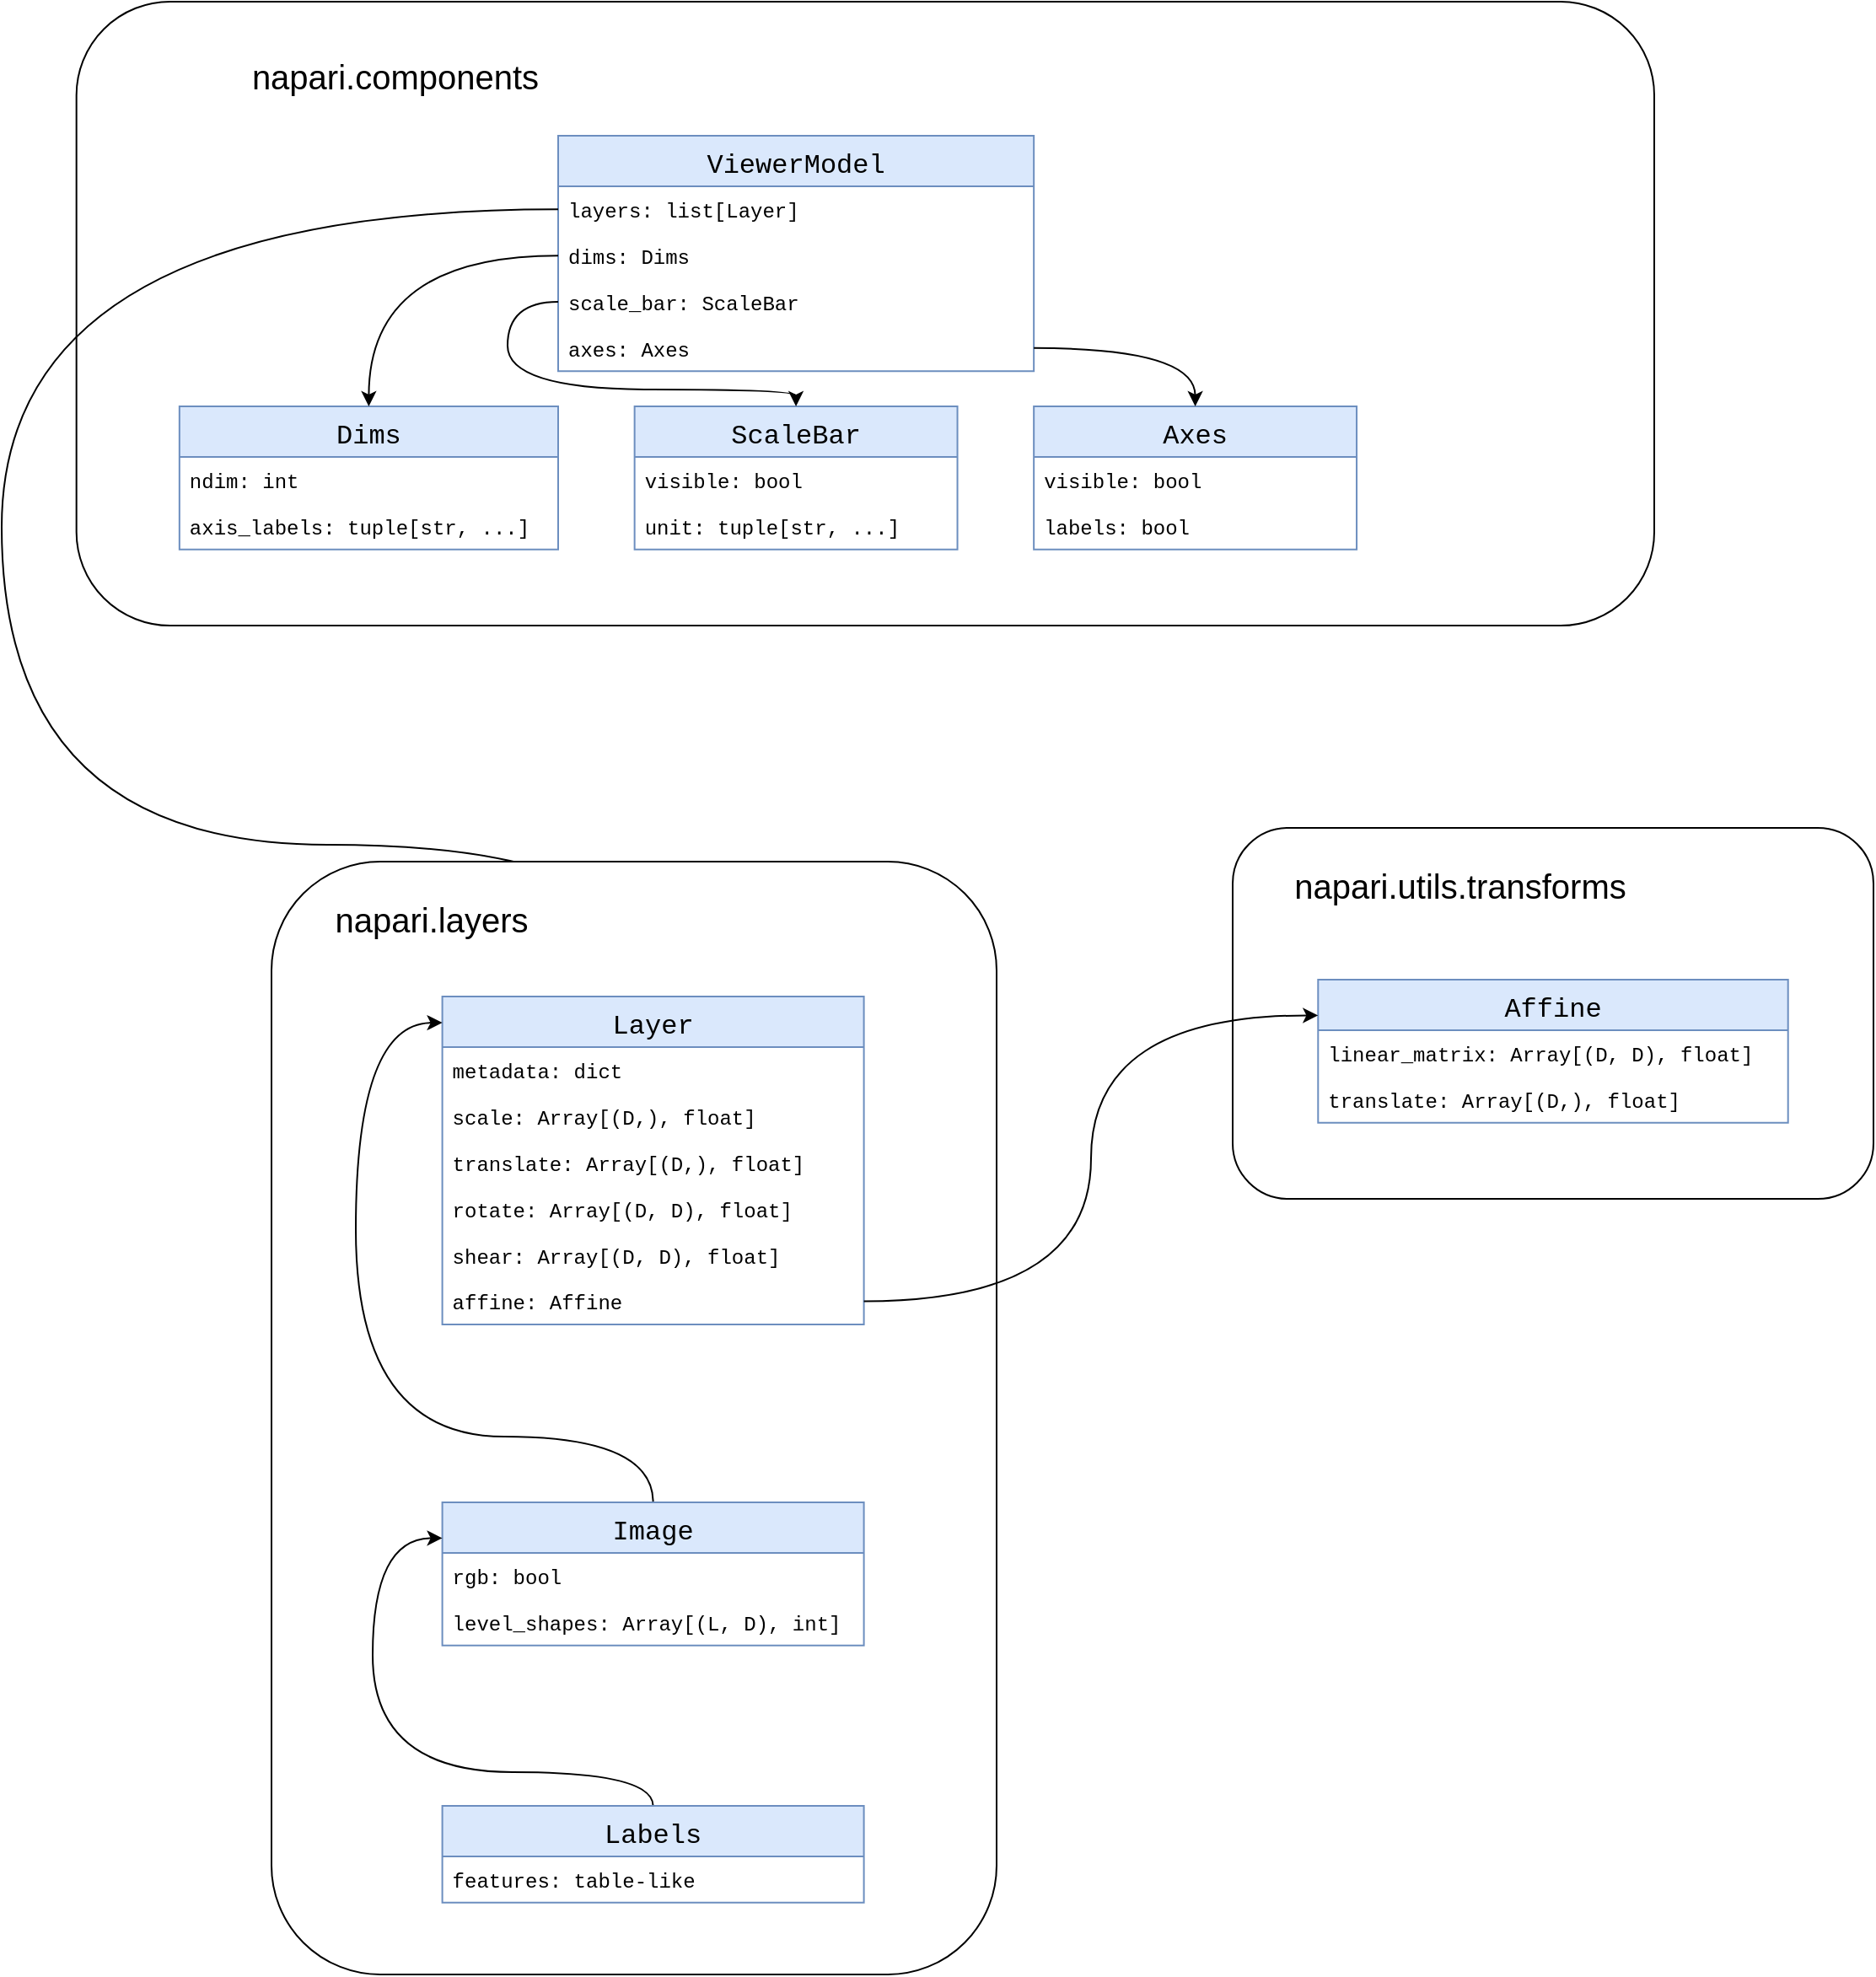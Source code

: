 <mxfile version="20.2.5" type="github">
  <diagram id="C5RBs43oDa-KdzZeNtuy" name="Page-1">
    <mxGraphModel dx="1240" dy="697" grid="1" gridSize="10" guides="1" tooltips="1" connect="1" arrows="1" fold="1" page="1" pageScale="1" pageWidth="827" pageHeight="1169" math="0" shadow="0">
      <root>
        <mxCell id="WIyWlLk6GJQsqaUBKTNV-0" />
        <mxCell id="WIyWlLk6GJQsqaUBKTNV-1" parent="WIyWlLk6GJQsqaUBKTNV-0" />
        <mxCell id="urKNFZyR7NJDDOvEf_uz-54" value="" style="group" parent="WIyWlLk6GJQsqaUBKTNV-1" vertex="1" connectable="0">
          <mxGeometry x="480" y="60" width="950" height="370" as="geometry" />
        </mxCell>
        <mxCell id="urKNFZyR7NJDDOvEf_uz-5" value="" style="rounded=1;whiteSpace=wrap;html=1;fillColor=default;" parent="urKNFZyR7NJDDOvEf_uz-54" vertex="1">
          <mxGeometry x="14.337" width="935.663" height="370" as="geometry" />
        </mxCell>
        <mxCell id="urKNFZyR7NJDDOvEf_uz-6" value="ViewerModel" style="swimlane;fontStyle=0;childLayout=stackLayout;horizontal=1;startSize=30;horizontalStack=0;resizeParent=1;resizeParentMax=0;resizeLast=0;collapsible=1;marginBottom=0;fontSize=16;fillColor=#dae8fc;strokeColor=#6c8ebf;fontFamily=Courier New;" parent="urKNFZyR7NJDDOvEf_uz-54" vertex="1">
          <mxGeometry x="300.003" y="79.48" width="282.075" height="139.63" as="geometry" />
        </mxCell>
        <mxCell id="urKNFZyR7NJDDOvEf_uz-7" value="layers: list[Layer]" style="text;strokeColor=none;fillColor=none;align=left;verticalAlign=middle;spacingLeft=4;spacingRight=4;overflow=hidden;points=[[0,0.5],[1,0.5]];portConstraint=eastwest;rotatable=0;fontSize=12;fontFamily=Courier New;" parent="urKNFZyR7NJDDOvEf_uz-6" vertex="1">
          <mxGeometry y="30" width="282.075" height="27.407" as="geometry" />
        </mxCell>
        <mxCell id="urKNFZyR7NJDDOvEf_uz-50" value="dims: Dims" style="text;strokeColor=none;fillColor=none;align=left;verticalAlign=middle;spacingLeft=4;spacingRight=4;overflow=hidden;points=[[0,0.5],[1,0.5]];portConstraint=eastwest;rotatable=0;fontSize=12;fontFamily=Courier New;" parent="urKNFZyR7NJDDOvEf_uz-6" vertex="1">
          <mxGeometry y="57.407" width="282.075" height="27.407" as="geometry" />
        </mxCell>
        <mxCell id="urKNFZyR7NJDDOvEf_uz-8" value="scale_bar: ScaleBar" style="text;strokeColor=none;fillColor=none;align=left;verticalAlign=middle;spacingLeft=4;spacingRight=4;overflow=hidden;points=[[0,0.5],[1,0.5]];portConstraint=eastwest;rotatable=0;fontSize=12;fontFamily=Courier New;" parent="urKNFZyR7NJDDOvEf_uz-6" vertex="1">
          <mxGeometry y="84.815" width="282.075" height="27.407" as="geometry" />
        </mxCell>
        <mxCell id="fk5IQ1vkFYfIm3PTCyGs-22" value="axes: Axes" style="text;strokeColor=none;fillColor=none;align=left;verticalAlign=middle;spacingLeft=4;spacingRight=4;overflow=hidden;points=[[0,0.5],[1,0.5]];portConstraint=eastwest;rotatable=0;fontSize=12;fontFamily=Courier New;" vertex="1" parent="urKNFZyR7NJDDOvEf_uz-6">
          <mxGeometry y="112.222" width="282.075" height="27.407" as="geometry" />
        </mxCell>
        <mxCell id="urKNFZyR7NJDDOvEf_uz-9" value="Dims" style="swimlane;fontStyle=0;childLayout=stackLayout;horizontal=1;startSize=30;horizontalStack=0;resizeParent=1;resizeParentMax=0;resizeLast=0;collapsible=1;marginBottom=0;fontSize=16;fillColor=#dae8fc;strokeColor=#6c8ebf;fontFamily=Courier New;" parent="urKNFZyR7NJDDOvEf_uz-54" vertex="1">
          <mxGeometry x="75.42" y="240" width="224.58" height="84.815" as="geometry" />
        </mxCell>
        <mxCell id="urKNFZyR7NJDDOvEf_uz-10" value="ndim: int" style="text;strokeColor=none;fillColor=none;align=left;verticalAlign=middle;spacingLeft=4;spacingRight=4;overflow=hidden;points=[[0,0.5],[1,0.5]];portConstraint=eastwest;rotatable=0;fontSize=12;fontFamily=Courier New;" parent="urKNFZyR7NJDDOvEf_uz-9" vertex="1">
          <mxGeometry y="30" width="224.58" height="27.407" as="geometry" />
        </mxCell>
        <mxCell id="urKNFZyR7NJDDOvEf_uz-11" value="axis_labels: tuple[str, ...]" style="text;strokeColor=none;fillColor=none;align=left;verticalAlign=middle;spacingLeft=4;spacingRight=4;overflow=hidden;points=[[0,0.5],[1,0.5]];portConstraint=eastwest;rotatable=0;fontSize=12;fontFamily=Courier New;" parent="urKNFZyR7NJDDOvEf_uz-9" vertex="1">
          <mxGeometry y="57.407" width="224.58" height="27.407" as="geometry" />
        </mxCell>
        <mxCell id="urKNFZyR7NJDDOvEf_uz-13" value="&lt;font style=&quot;font-size: 20px;&quot;&gt;napari.components&lt;/font&gt;" style="text;html=1;strokeColor=none;fillColor=none;align=center;verticalAlign=middle;whiteSpace=wrap;rounded=0;" parent="urKNFZyR7NJDDOvEf_uz-54" vertex="1">
          <mxGeometry y="30" width="406.897" height="27.41" as="geometry" />
        </mxCell>
        <mxCell id="urKNFZyR7NJDDOvEf_uz-14" style="edgeStyle=orthogonalEdgeStyle;curved=1;rounded=0;orthogonalLoop=1;jettySize=auto;html=1;exitX=0;exitY=0.5;exitDx=0;exitDy=0;entryX=0.5;entryY=0;entryDx=0;entryDy=0;" parent="urKNFZyR7NJDDOvEf_uz-54" source="urKNFZyR7NJDDOvEf_uz-50" target="urKNFZyR7NJDDOvEf_uz-9" edge="1">
          <mxGeometry relative="1" as="geometry" />
        </mxCell>
        <mxCell id="urKNFZyR7NJDDOvEf_uz-17" value="ScaleBar" style="swimlane;fontStyle=0;childLayout=stackLayout;horizontal=1;startSize=30;horizontalStack=0;resizeParent=1;resizeParentMax=0;resizeLast=0;collapsible=1;marginBottom=0;fontSize=16;fillColor=#dae8fc;strokeColor=#6c8ebf;fontFamily=Courier New;" parent="urKNFZyR7NJDDOvEf_uz-54" vertex="1">
          <mxGeometry x="345.32" y="240" width="191.45" height="84.815" as="geometry" />
        </mxCell>
        <mxCell id="urKNFZyR7NJDDOvEf_uz-18" value="visible: bool" style="text;strokeColor=none;fillColor=none;align=left;verticalAlign=middle;spacingLeft=4;spacingRight=4;overflow=hidden;points=[[0,0.5],[1,0.5]];portConstraint=eastwest;rotatable=0;fontSize=12;fontFamily=Courier New;" parent="urKNFZyR7NJDDOvEf_uz-17" vertex="1">
          <mxGeometry y="30" width="191.45" height="27.407" as="geometry" />
        </mxCell>
        <mxCell id="fk5IQ1vkFYfIm3PTCyGs-21" value="unit: tuple[str, ...]" style="text;strokeColor=none;fillColor=none;align=left;verticalAlign=middle;spacingLeft=4;spacingRight=4;overflow=hidden;points=[[0,0.5],[1,0.5]];portConstraint=eastwest;rotatable=0;fontSize=12;fontFamily=Courier New;" vertex="1" parent="urKNFZyR7NJDDOvEf_uz-17">
          <mxGeometry y="57.407" width="191.45" height="27.407" as="geometry" />
        </mxCell>
        <mxCell id="urKNFZyR7NJDDOvEf_uz-20" style="edgeStyle=orthogonalEdgeStyle;rounded=0;orthogonalLoop=1;jettySize=auto;html=1;exitX=0;exitY=0.5;exitDx=0;exitDy=0;entryX=0.5;entryY=0;entryDx=0;entryDy=0;curved=1;" parent="urKNFZyR7NJDDOvEf_uz-54" source="urKNFZyR7NJDDOvEf_uz-8" target="urKNFZyR7NJDDOvEf_uz-17" edge="1">
          <mxGeometry relative="1" as="geometry">
            <Array as="points">
              <mxPoint x="270" y="178" />
              <mxPoint x="270" y="230" />
              <mxPoint x="441" y="230" />
            </Array>
          </mxGeometry>
        </mxCell>
        <mxCell id="fk5IQ1vkFYfIm3PTCyGs-23" value="Axes" style="swimlane;fontStyle=0;childLayout=stackLayout;horizontal=1;startSize=30;horizontalStack=0;resizeParent=1;resizeParentMax=0;resizeLast=0;collapsible=1;marginBottom=0;fontSize=16;fillColor=#dae8fc;strokeColor=#6c8ebf;fontFamily=Courier New;" vertex="1" parent="urKNFZyR7NJDDOvEf_uz-54">
          <mxGeometry x="582.08" y="240" width="191.45" height="84.815" as="geometry" />
        </mxCell>
        <mxCell id="fk5IQ1vkFYfIm3PTCyGs-24" value="visible: bool" style="text;strokeColor=none;fillColor=none;align=left;verticalAlign=middle;spacingLeft=4;spacingRight=4;overflow=hidden;points=[[0,0.5],[1,0.5]];portConstraint=eastwest;rotatable=0;fontSize=12;fontFamily=Courier New;" vertex="1" parent="fk5IQ1vkFYfIm3PTCyGs-23">
          <mxGeometry y="30" width="191.45" height="27.407" as="geometry" />
        </mxCell>
        <mxCell id="fk5IQ1vkFYfIm3PTCyGs-25" value="labels: bool" style="text;strokeColor=none;fillColor=none;align=left;verticalAlign=middle;spacingLeft=4;spacingRight=4;overflow=hidden;points=[[0,0.5],[1,0.5]];portConstraint=eastwest;rotatable=0;fontSize=12;fontFamily=Courier New;" vertex="1" parent="fk5IQ1vkFYfIm3PTCyGs-23">
          <mxGeometry y="57.407" width="191.45" height="27.407" as="geometry" />
        </mxCell>
        <mxCell id="fk5IQ1vkFYfIm3PTCyGs-26" style="edgeStyle=orthogonalEdgeStyle;curved=1;rounded=0;orthogonalLoop=1;jettySize=auto;html=1;exitX=1;exitY=0.5;exitDx=0;exitDy=0;entryX=0.5;entryY=0;entryDx=0;entryDy=0;" edge="1" parent="urKNFZyR7NJDDOvEf_uz-54" source="fk5IQ1vkFYfIm3PTCyGs-22" target="fk5IQ1vkFYfIm3PTCyGs-23">
          <mxGeometry relative="1" as="geometry" />
        </mxCell>
        <mxCell id="urKNFZyR7NJDDOvEf_uz-51" style="edgeStyle=orthogonalEdgeStyle;curved=1;rounded=0;orthogonalLoop=1;jettySize=auto;html=1;exitX=0;exitY=0.5;exitDx=0;exitDy=0;entryX=0.5;entryY=0;entryDx=0;entryDy=0;" parent="WIyWlLk6GJQsqaUBKTNV-1" source="urKNFZyR7NJDDOvEf_uz-7" target="urKNFZyR7NJDDOvEf_uz-21" edge="1">
          <mxGeometry relative="1" as="geometry">
            <Array as="points">
              <mxPoint x="450" y="183" />
              <mxPoint x="450" y="560" />
              <mxPoint x="836" y="560" />
            </Array>
          </mxGeometry>
        </mxCell>
        <mxCell id="urKNFZyR7NJDDOvEf_uz-53" value="" style="group" parent="WIyWlLk6GJQsqaUBKTNV-1" vertex="1" connectable="0">
          <mxGeometry x="600" y="570" width="440" height="660" as="geometry" />
        </mxCell>
        <mxCell id="urKNFZyR7NJDDOvEf_uz-40" value="" style="rounded=1;whiteSpace=wrap;html=1;fillColor=default;" parent="urKNFZyR7NJDDOvEf_uz-53" vertex="1">
          <mxGeometry x="10" width="430" height="660" as="geometry" />
        </mxCell>
        <mxCell id="urKNFZyR7NJDDOvEf_uz-21" value="Layer" style="swimlane;fontStyle=0;childLayout=stackLayout;horizontal=1;startSize=30;horizontalStack=0;resizeParent=1;resizeParentMax=0;resizeLast=0;collapsible=1;marginBottom=0;fontSize=16;fillColor=#dae8fc;strokeColor=#6c8ebf;fontFamily=Courier New;" parent="urKNFZyR7NJDDOvEf_uz-53" vertex="1">
          <mxGeometry x="111.3" y="80" width="250" height="194.444" as="geometry" />
        </mxCell>
        <mxCell id="urKNFZyR7NJDDOvEf_uz-24" value="metadata: dict" style="text;strokeColor=none;fillColor=none;align=left;verticalAlign=middle;spacingLeft=4;spacingRight=4;overflow=hidden;points=[[0,0.5],[1,0.5]];portConstraint=eastwest;rotatable=0;fontSize=12;fontFamily=Courier New;" parent="urKNFZyR7NJDDOvEf_uz-21" vertex="1">
          <mxGeometry y="30" width="250" height="27.407" as="geometry" />
        </mxCell>
        <mxCell id="urKNFZyR7NJDDOvEf_uz-25" value="scale: Array[(D,), float]" style="text;strokeColor=none;fillColor=none;align=left;verticalAlign=middle;spacingLeft=4;spacingRight=4;overflow=hidden;points=[[0,0.5],[1,0.5]];portConstraint=eastwest;rotatable=0;fontSize=12;fontFamily=Courier New;" parent="urKNFZyR7NJDDOvEf_uz-21" vertex="1">
          <mxGeometry y="57.407" width="250" height="27.407" as="geometry" />
        </mxCell>
        <mxCell id="urKNFZyR7NJDDOvEf_uz-26" value="translate: Array[(D,), float]" style="text;strokeColor=none;fillColor=none;align=left;verticalAlign=middle;spacingLeft=4;spacingRight=4;overflow=hidden;points=[[0,0.5],[1,0.5]];portConstraint=eastwest;rotatable=0;fontSize=12;fontFamily=Courier New;" parent="urKNFZyR7NJDDOvEf_uz-21" vertex="1">
          <mxGeometry y="84.815" width="250" height="27.407" as="geometry" />
        </mxCell>
        <mxCell id="urKNFZyR7NJDDOvEf_uz-27" value="rotate: Array[(D, D), float]" style="text;strokeColor=none;fillColor=none;align=left;verticalAlign=middle;spacingLeft=4;spacingRight=4;overflow=hidden;points=[[0,0.5],[1,0.5]];portConstraint=eastwest;rotatable=0;fontSize=12;fontFamily=Courier New;" parent="urKNFZyR7NJDDOvEf_uz-21" vertex="1">
          <mxGeometry y="112.222" width="250" height="27.407" as="geometry" />
        </mxCell>
        <mxCell id="urKNFZyR7NJDDOvEf_uz-28" value="shear: Array[(D, D), float]" style="text;strokeColor=none;fillColor=none;align=left;verticalAlign=middle;spacingLeft=4;spacingRight=4;overflow=hidden;points=[[0,0.5],[1,0.5]];portConstraint=eastwest;rotatable=0;fontSize=12;fontFamily=Courier New;" parent="urKNFZyR7NJDDOvEf_uz-21" vertex="1">
          <mxGeometry y="139.63" width="250" height="27.407" as="geometry" />
        </mxCell>
        <mxCell id="urKNFZyR7NJDDOvEf_uz-29" value="affine: Affine" style="text;strokeColor=none;fillColor=none;align=left;verticalAlign=middle;spacingLeft=4;spacingRight=4;overflow=hidden;points=[[0,0.5],[1,0.5]];portConstraint=eastwest;rotatable=0;fontSize=12;fontFamily=Courier New;" parent="urKNFZyR7NJDDOvEf_uz-21" vertex="1">
          <mxGeometry y="167.037" width="250" height="27.407" as="geometry" />
        </mxCell>
        <mxCell id="urKNFZyR7NJDDOvEf_uz-43" style="edgeStyle=orthogonalEdgeStyle;curved=1;rounded=0;orthogonalLoop=1;jettySize=auto;html=1;exitX=0.5;exitY=0;exitDx=0;exitDy=0;entryX=0;entryY=0.08;entryDx=0;entryDy=0;entryPerimeter=0;" parent="urKNFZyR7NJDDOvEf_uz-53" source="urKNFZyR7NJDDOvEf_uz-31" target="urKNFZyR7NJDDOvEf_uz-21" edge="1">
          <mxGeometry relative="1" as="geometry">
            <Array as="points">
              <mxPoint x="236" y="341" />
              <mxPoint x="60" y="341" />
              <mxPoint x="60" y="96" />
            </Array>
          </mxGeometry>
        </mxCell>
        <mxCell id="urKNFZyR7NJDDOvEf_uz-31" value="Image" style="swimlane;fontStyle=0;childLayout=stackLayout;horizontal=1;startSize=30;horizontalStack=0;resizeParent=1;resizeParentMax=0;resizeLast=0;collapsible=1;marginBottom=0;fontSize=16;fillColor=#dae8fc;strokeColor=#6c8ebf;fontFamily=Courier New;" parent="urKNFZyR7NJDDOvEf_uz-53" vertex="1">
          <mxGeometry x="111.3" y="380" width="250" height="84.815" as="geometry" />
        </mxCell>
        <mxCell id="urKNFZyR7NJDDOvEf_uz-32" value="rgb: bool" style="text;strokeColor=none;fillColor=none;align=left;verticalAlign=middle;spacingLeft=4;spacingRight=4;overflow=hidden;points=[[0,0.5],[1,0.5]];portConstraint=eastwest;rotatable=0;fontSize=12;fontFamily=Courier New;" parent="urKNFZyR7NJDDOvEf_uz-31" vertex="1">
          <mxGeometry y="30" width="250" height="27.407" as="geometry" />
        </mxCell>
        <mxCell id="urKNFZyR7NJDDOvEf_uz-33" value="level_shapes: Array[(L, D), int]" style="text;strokeColor=none;fillColor=none;align=left;verticalAlign=middle;spacingLeft=4;spacingRight=4;overflow=hidden;points=[[0,0.5],[1,0.5]];portConstraint=eastwest;rotatable=0;fontSize=12;fontFamily=Courier New;" parent="urKNFZyR7NJDDOvEf_uz-31" vertex="1">
          <mxGeometry y="57.407" width="250" height="27.407" as="geometry" />
        </mxCell>
        <mxCell id="urKNFZyR7NJDDOvEf_uz-41" value="&lt;font style=&quot;font-size: 20px;&quot;&gt;napari.layers&lt;/font&gt;" style="text;html=1;strokeColor=none;fillColor=none;align=center;verticalAlign=middle;whiteSpace=wrap;rounded=0;" parent="urKNFZyR7NJDDOvEf_uz-53" vertex="1">
          <mxGeometry y="20" width="210.2" height="27.41" as="geometry" />
        </mxCell>
        <mxCell id="urKNFZyR7NJDDOvEf_uz-49" style="edgeStyle=orthogonalEdgeStyle;curved=1;rounded=0;orthogonalLoop=1;jettySize=auto;html=1;exitX=0.5;exitY=0;exitDx=0;exitDy=0;entryX=0;entryY=0.25;entryDx=0;entryDy=0;" parent="urKNFZyR7NJDDOvEf_uz-53" source="urKNFZyR7NJDDOvEf_uz-44" target="urKNFZyR7NJDDOvEf_uz-31" edge="1">
          <mxGeometry relative="1" as="geometry">
            <mxPoint x="-72.414" y="390" as="targetPoint" />
            <Array as="points">
              <mxPoint x="236" y="540" />
              <mxPoint x="70" y="540" />
              <mxPoint x="70" y="401" />
            </Array>
          </mxGeometry>
        </mxCell>
        <mxCell id="urKNFZyR7NJDDOvEf_uz-44" value="Labels" style="swimlane;fontStyle=0;childLayout=stackLayout;horizontal=1;startSize=30;horizontalStack=0;resizeParent=1;resizeParentMax=0;resizeLast=0;collapsible=1;marginBottom=0;fontSize=16;fillColor=#dae8fc;strokeColor=#6c8ebf;fontFamily=Courier New;" parent="urKNFZyR7NJDDOvEf_uz-53" vertex="1">
          <mxGeometry x="111.3" y="560" width="250" height="57.407" as="geometry" />
        </mxCell>
        <mxCell id="urKNFZyR7NJDDOvEf_uz-45" value="features: table-like" style="text;strokeColor=none;fillColor=none;align=left;verticalAlign=middle;spacingLeft=4;spacingRight=4;overflow=hidden;points=[[0,0.5],[1,0.5]];portConstraint=eastwest;rotatable=0;fontSize=12;fontFamily=Courier New;" parent="urKNFZyR7NJDDOvEf_uz-44" vertex="1">
          <mxGeometry y="30" width="250" height="27.407" as="geometry" />
        </mxCell>
        <mxCell id="fk5IQ1vkFYfIm3PTCyGs-18" value="" style="group" vertex="1" connectable="0" parent="WIyWlLk6GJQsqaUBKTNV-1">
          <mxGeometry x="1180" y="550" width="380" height="220" as="geometry" />
        </mxCell>
        <mxCell id="fk5IQ1vkFYfIm3PTCyGs-1" value="" style="rounded=1;whiteSpace=wrap;html=1;fillColor=default;" vertex="1" parent="fk5IQ1vkFYfIm3PTCyGs-18">
          <mxGeometry width="380" height="220" as="geometry" />
        </mxCell>
        <mxCell id="fk5IQ1vkFYfIm3PTCyGs-2" value="Affine" style="swimlane;fontStyle=0;childLayout=stackLayout;horizontal=1;startSize=30;horizontalStack=0;resizeParent=1;resizeParentMax=0;resizeLast=0;collapsible=1;marginBottom=0;fontSize=16;fillColor=#dae8fc;strokeColor=#6c8ebf;fontFamily=Courier New;" vertex="1" parent="fk5IQ1vkFYfIm3PTCyGs-18">
          <mxGeometry x="50.65" y="90" width="278.7" height="84.815" as="geometry" />
        </mxCell>
        <mxCell id="fk5IQ1vkFYfIm3PTCyGs-3" value="linear_matrix: Array[(D, D), float]" style="text;strokeColor=none;fillColor=none;align=left;verticalAlign=middle;spacingLeft=4;spacingRight=4;overflow=hidden;points=[[0,0.5],[1,0.5]];portConstraint=eastwest;rotatable=0;fontSize=12;fontFamily=Courier New;" vertex="1" parent="fk5IQ1vkFYfIm3PTCyGs-2">
          <mxGeometry y="30" width="278.7" height="27.407" as="geometry" />
        </mxCell>
        <mxCell id="fk5IQ1vkFYfIm3PTCyGs-4" value="translate: Array[(D,), float]" style="text;strokeColor=none;fillColor=none;align=left;verticalAlign=middle;spacingLeft=4;spacingRight=4;overflow=hidden;points=[[0,0.5],[1,0.5]];portConstraint=eastwest;rotatable=0;fontSize=12;fontFamily=Courier New;" vertex="1" parent="fk5IQ1vkFYfIm3PTCyGs-2">
          <mxGeometry y="57.407" width="278.7" height="27.407" as="geometry" />
        </mxCell>
        <mxCell id="fk5IQ1vkFYfIm3PTCyGs-14" value="&lt;font style=&quot;font-size: 20px;&quot;&gt;napari.utils.transforms&lt;/font&gt;" style="text;html=1;strokeColor=none;fillColor=none;align=center;verticalAlign=middle;whiteSpace=wrap;rounded=0;" vertex="1" parent="fk5IQ1vkFYfIm3PTCyGs-18">
          <mxGeometry x="30" y="20" width="210.2" height="27.41" as="geometry" />
        </mxCell>
        <mxCell id="fk5IQ1vkFYfIm3PTCyGs-19" style="edgeStyle=orthogonalEdgeStyle;rounded=0;orthogonalLoop=1;jettySize=auto;html=1;exitX=1;exitY=0.5;exitDx=0;exitDy=0;entryX=0;entryY=0.25;entryDx=0;entryDy=0;curved=1;" edge="1" parent="WIyWlLk6GJQsqaUBKTNV-1" source="urKNFZyR7NJDDOvEf_uz-29" target="fk5IQ1vkFYfIm3PTCyGs-2">
          <mxGeometry relative="1" as="geometry" />
        </mxCell>
      </root>
    </mxGraphModel>
  </diagram>
</mxfile>
